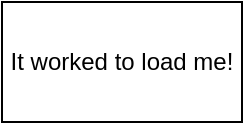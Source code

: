 <mxfile version="20.8.5" type="github">
  <diagram id="si4Zz15qDfK0rvpO4tRJ" name="Page-1">
    <mxGraphModel dx="1797" dy="1110" grid="1" gridSize="10" guides="1" tooltips="1" connect="1" arrows="1" fold="1" page="1" pageScale="1" pageWidth="827" pageHeight="1169" math="0" shadow="0">
      <root>
        <mxCell id="0" />
        <mxCell id="1" parent="0" />
        <mxCell id="O6Fp-fISi3Y6gpxBGkrf-1" value="It worked to load me!" style="rounded=0;whiteSpace=wrap;html=1;" vertex="1" parent="1">
          <mxGeometry x="350" y="540" width="120" height="60" as="geometry" />
        </mxCell>
      </root>
    </mxGraphModel>
  </diagram>
</mxfile>
